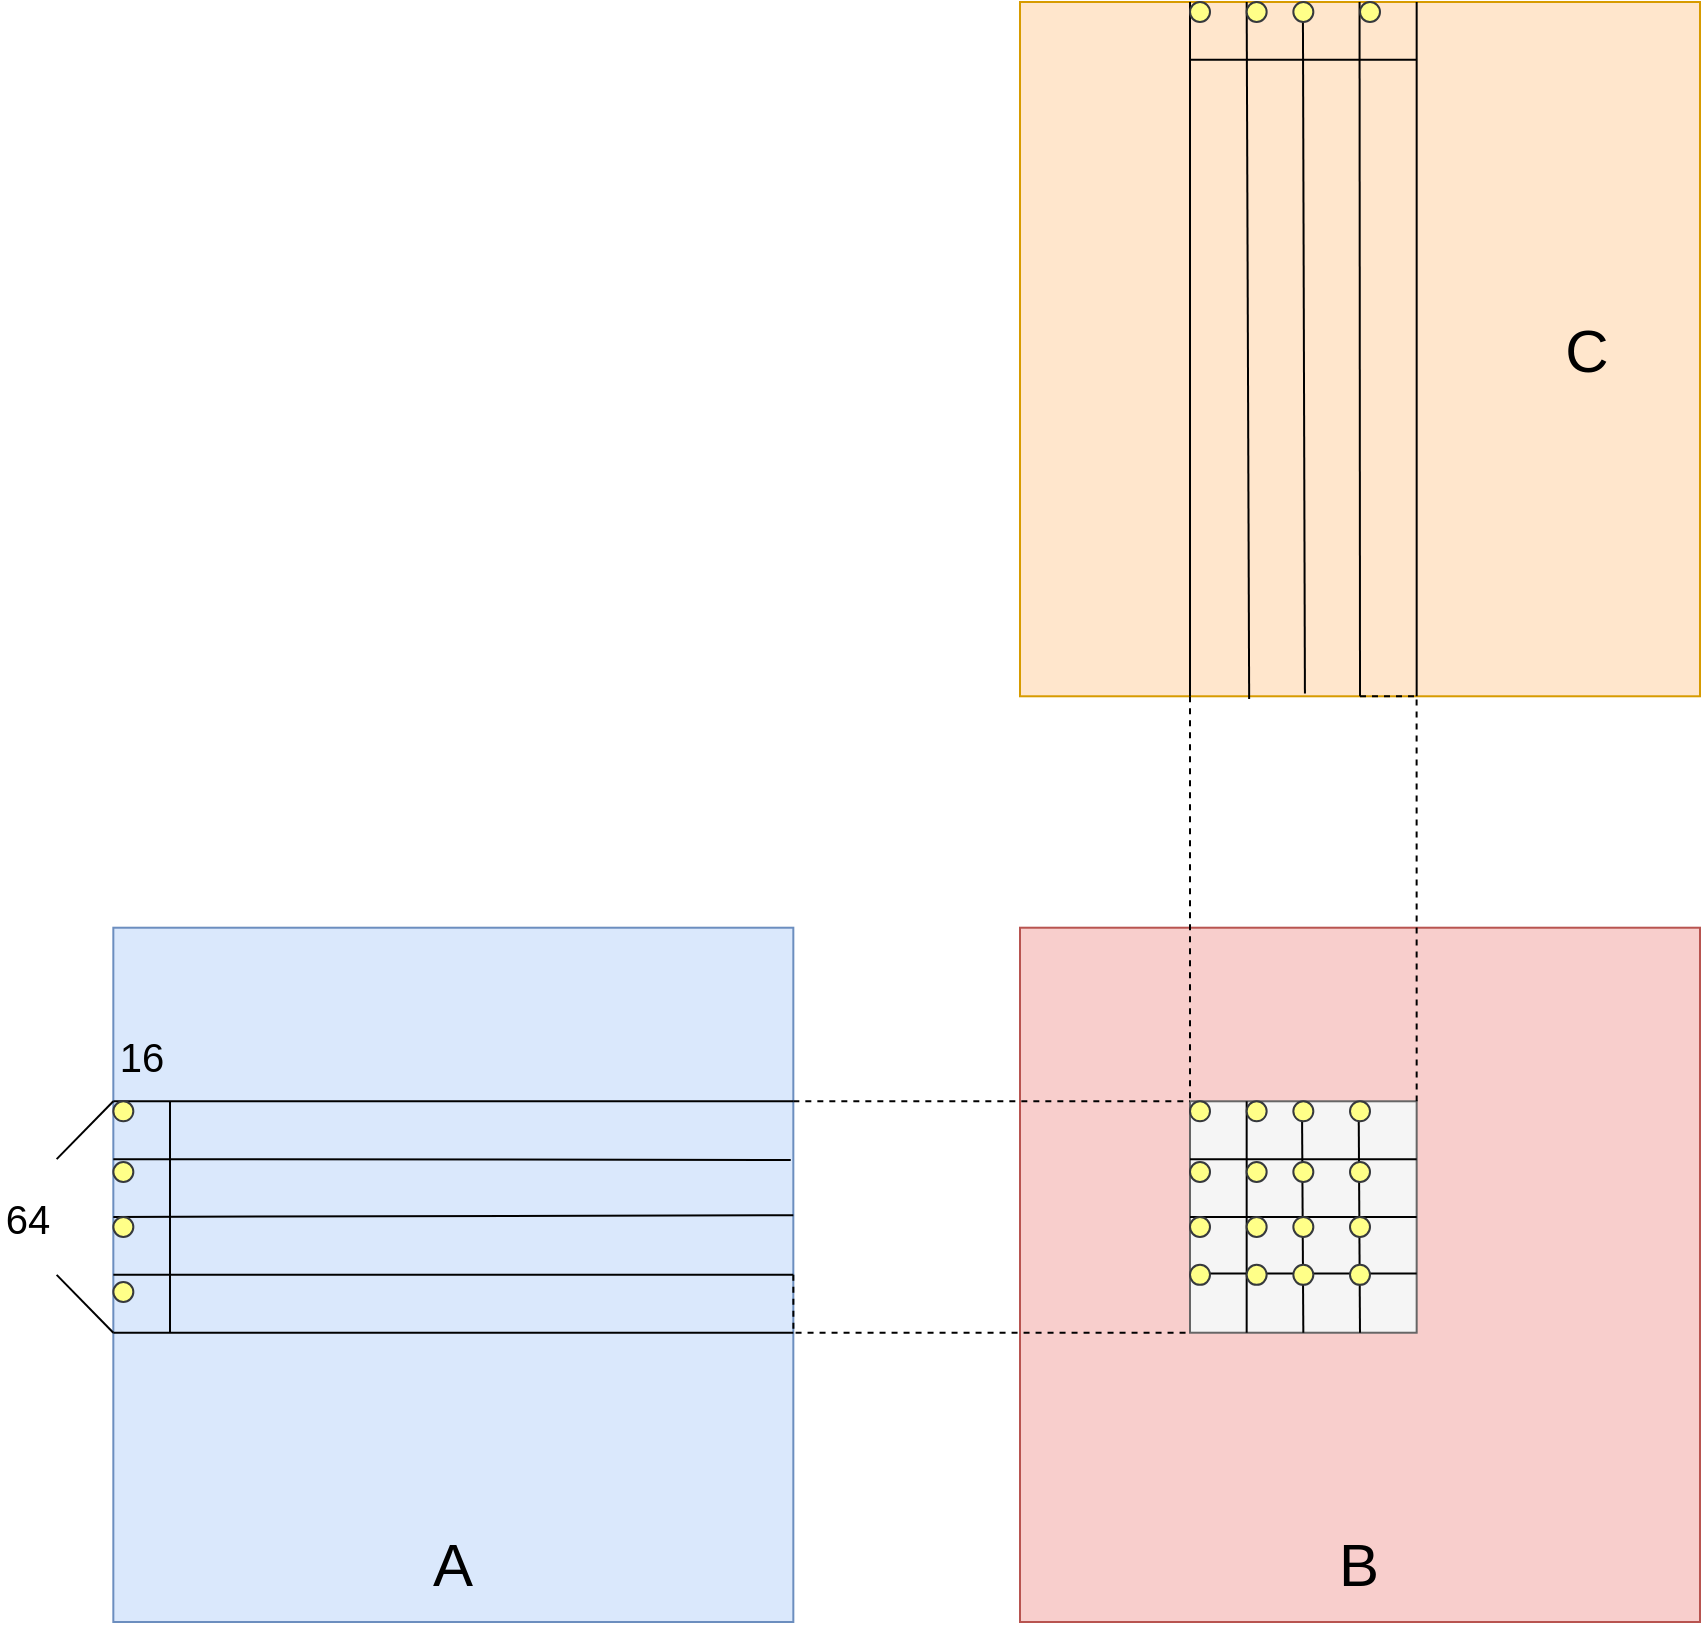 <mxfile version="14.7.6" type="github">
  <diagram id="VBPHkYSubdlRp1jTWTDs" name="Page-1">
    <mxGraphModel dx="1303" dy="727" grid="1" gridSize="10" guides="1" tooltips="1" connect="1" arrows="1" fold="1" page="1" pageScale="1" pageWidth="850" pageHeight="1100" math="0" shadow="0">
      <root>
        <mxCell id="0" />
        <mxCell id="1" parent="0" />
        <mxCell id="gzmTF04NYM72tHjsYCHT-49" value="" style="group" vertex="1" connectable="0" parent="1">
          <mxGeometry y="60" width="850.003" height="810" as="geometry" />
        </mxCell>
        <mxCell id="gzmTF04NYM72tHjsYCHT-2" value="" style="rounded=0;whiteSpace=wrap;html=1;fillColor=#f8cecc;strokeColor=#b85450;" vertex="1" parent="gzmTF04NYM72tHjsYCHT-49">
          <mxGeometry x="510.0" y="462.857" width="340" height="347.143" as="geometry" />
        </mxCell>
        <mxCell id="gzmTF04NYM72tHjsYCHT-4" value="" style="rounded=0;whiteSpace=wrap;html=1;fontSize=2;labelBorderColor=none;fillColor=#dae8fc;strokeColor=#6c8ebf;" vertex="1" parent="gzmTF04NYM72tHjsYCHT-49">
          <mxGeometry x="56.667" y="462.857" width="340" height="347.143" as="geometry" />
        </mxCell>
        <mxCell id="gzmTF04NYM72tHjsYCHT-9" value="" style="endArrow=none;html=1;exitX=1;exitY=0.25;exitDx=0;exitDy=0;entryX=0;entryY=0.25;entryDx=0;entryDy=0;" edge="1" parent="gzmTF04NYM72tHjsYCHT-49" source="gzmTF04NYM72tHjsYCHT-4" target="gzmTF04NYM72tHjsYCHT-4">
          <mxGeometry width="50" height="50" relative="1" as="geometry">
            <mxPoint x="850.0" y="954.643" as="sourcePoint" />
            <mxPoint x="651.667" y="752.143" as="targetPoint" />
          </mxGeometry>
        </mxCell>
        <mxCell id="gzmTF04NYM72tHjsYCHT-5" value="" style="rounded=0;whiteSpace=wrap;html=1;fillColor=#ffe6cc;strokeColor=#d79b00;" vertex="1" parent="gzmTF04NYM72tHjsYCHT-49">
          <mxGeometry x="510.0" width="340" height="347.143" as="geometry" />
        </mxCell>
        <mxCell id="gzmTF04NYM72tHjsYCHT-11" value="" style="endArrow=none;html=1;exitX=0.25;exitY=1;exitDx=0;exitDy=0;entryX=0.25;entryY=0;entryDx=0;entryDy=0;" edge="1" parent="gzmTF04NYM72tHjsYCHT-49" source="gzmTF04NYM72tHjsYCHT-5" target="gzmTF04NYM72tHjsYCHT-5">
          <mxGeometry width="50" height="50" relative="1" as="geometry">
            <mxPoint x="481.667" y="144.643" as="sourcePoint" />
            <mxPoint x="623.333" as="targetPoint" />
          </mxGeometry>
        </mxCell>
        <mxCell id="gzmTF04NYM72tHjsYCHT-12" value="" style="endArrow=none;html=1;exitX=0.25;exitY=1;exitDx=0;exitDy=0;entryX=0.25;entryY=0;entryDx=0;entryDy=0;" edge="1" parent="gzmTF04NYM72tHjsYCHT-49">
          <mxGeometry width="50" height="50" relative="1" as="geometry">
            <mxPoint x="708.333" y="347.143" as="sourcePoint" />
            <mxPoint x="708.333" as="targetPoint" />
          </mxGeometry>
        </mxCell>
        <mxCell id="gzmTF04NYM72tHjsYCHT-16" value="" style="rounded=0;whiteSpace=wrap;html=1;fillColor=#f5f5f5;strokeColor=#666666;fontColor=#333333;" vertex="1" parent="gzmTF04NYM72tHjsYCHT-49">
          <mxGeometry x="595" y="549.643" width="113.333" height="115.714" as="geometry" />
        </mxCell>
        <mxCell id="gzmTF04NYM72tHjsYCHT-19" style="edgeStyle=orthogonalEdgeStyle;rounded=0;orthogonalLoop=1;jettySize=auto;html=1;exitX=1;exitY=0.25;exitDx=0;exitDy=0;entryX=0;entryY=0;entryDx=0;entryDy=0;dashed=1;endArrow=none;endFill=0;" edge="1" parent="gzmTF04NYM72tHjsYCHT-49" source="gzmTF04NYM72tHjsYCHT-4" target="gzmTF04NYM72tHjsYCHT-16">
          <mxGeometry relative="1" as="geometry">
            <Array as="points">
              <mxPoint x="566.667" y="549.643" />
              <mxPoint x="566.667" y="549.643" />
            </Array>
          </mxGeometry>
        </mxCell>
        <mxCell id="gzmTF04NYM72tHjsYCHT-21" value="" style="endArrow=none;html=1;" edge="1" parent="gzmTF04NYM72tHjsYCHT-49">
          <mxGeometry width="50" height="50" relative="1" as="geometry">
            <mxPoint x="85" y="665.357" as="sourcePoint" />
            <mxPoint x="85" y="549.643" as="targetPoint" />
            <Array as="points">
              <mxPoint x="85" y="607.5" />
            </Array>
          </mxGeometry>
        </mxCell>
        <mxCell id="gzmTF04NYM72tHjsYCHT-22" value="" style="endArrow=none;html=1;" edge="1" parent="gzmTF04NYM72tHjsYCHT-49">
          <mxGeometry width="50" height="50" relative="1" as="geometry">
            <mxPoint x="56.667" y="578.571" as="sourcePoint" />
            <mxPoint x="85" y="578.571" as="targetPoint" />
            <Array as="points">
              <mxPoint x="85" y="578.571" />
              <mxPoint x="400" y="579" />
            </Array>
          </mxGeometry>
        </mxCell>
        <mxCell id="gzmTF04NYM72tHjsYCHT-23" value="" style="endArrow=none;html=1;strokeWidth=1;entryX=1;entryY=0.414;entryDx=0;entryDy=0;entryPerimeter=0;" edge="1" parent="gzmTF04NYM72tHjsYCHT-49" target="gzmTF04NYM72tHjsYCHT-4">
          <mxGeometry width="50" height="50" relative="1" as="geometry">
            <mxPoint x="56.667" y="607.5" as="sourcePoint" />
            <mxPoint x="85" y="607.5" as="targetPoint" />
          </mxGeometry>
        </mxCell>
        <mxCell id="gzmTF04NYM72tHjsYCHT-24" value="" style="endArrow=none;html=1;entryX=1;entryY=0.5;entryDx=0;entryDy=0;" edge="1" parent="gzmTF04NYM72tHjsYCHT-49" target="gzmTF04NYM72tHjsYCHT-4">
          <mxGeometry width="50" height="50" relative="1" as="geometry">
            <mxPoint x="56.667" y="636.429" as="sourcePoint" />
            <mxPoint x="85" y="636.429" as="targetPoint" />
          </mxGeometry>
        </mxCell>
        <mxCell id="gzmTF04NYM72tHjsYCHT-25" value="&lt;font style=&quot;font-size: 20px;&quot;&gt;16&lt;/font&gt;" style="text;html=1;strokeColor=none;fillColor=none;align=center;verticalAlign=middle;whiteSpace=wrap;rounded=0;fontSize=20;" vertex="1" parent="gzmTF04NYM72tHjsYCHT-49">
          <mxGeometry x="56.667" y="526.506" width="28.333" as="geometry" />
        </mxCell>
        <mxCell id="gzmTF04NYM72tHjsYCHT-27" value="&lt;font style=&quot;font-size: 20px;&quot;&gt;64&lt;/font&gt;" style="text;html=1;strokeColor=none;fillColor=none;align=center;verticalAlign=middle;whiteSpace=wrap;rounded=0;fontSize=20;" vertex="1" parent="gzmTF04NYM72tHjsYCHT-49">
          <mxGeometry y="607.5" width="28.333" as="geometry" />
        </mxCell>
        <mxCell id="gzmTF04NYM72tHjsYCHT-29" value="" style="group" vertex="1" connectable="0" parent="gzmTF04NYM72tHjsYCHT-49">
          <mxGeometry x="56.667" y="665.357" width="340" as="geometry" />
        </mxCell>
        <mxCell id="gzmTF04NYM72tHjsYCHT-30" value="" style="group" vertex="1" connectable="0" parent="gzmTF04NYM72tHjsYCHT-29">
          <mxGeometry width="340" as="geometry" />
        </mxCell>
        <mxCell id="gzmTF04NYM72tHjsYCHT-10" value="" style="endArrow=none;html=1;exitX=1;exitY=0.25;exitDx=0;exitDy=0;entryX=0;entryY=0.25;entryDx=0;entryDy=0;" edge="1" parent="gzmTF04NYM72tHjsYCHT-30">
          <mxGeometry width="50" height="50" relative="1" as="geometry">
            <mxPoint x="340" as="sourcePoint" />
            <mxPoint as="targetPoint" />
          </mxGeometry>
        </mxCell>
        <mxCell id="gzmTF04NYM72tHjsYCHT-20" style="edgeStyle=orthogonalEdgeStyle;rounded=0;orthogonalLoop=1;jettySize=auto;html=1;exitX=1;exitY=0.5;exitDx=0;exitDy=0;entryX=0;entryY=1;entryDx=0;entryDy=0;dashed=1;endArrow=none;endFill=0;" edge="1" parent="gzmTF04NYM72tHjsYCHT-49" source="gzmTF04NYM72tHjsYCHT-4" target="gzmTF04NYM72tHjsYCHT-16">
          <mxGeometry relative="1" as="geometry">
            <Array as="points">
              <mxPoint x="396.667" y="665.357" />
              <mxPoint x="595" y="665.357" />
            </Array>
          </mxGeometry>
        </mxCell>
        <mxCell id="gzmTF04NYM72tHjsYCHT-32" value="" style="endArrow=none;html=1;strokeWidth=1;fontSize=2;entryX=1;entryY=0.25;entryDx=0;entryDy=0;exitX=0;exitY=0.25;exitDx=0;exitDy=0;" edge="1" parent="gzmTF04NYM72tHjsYCHT-49" source="gzmTF04NYM72tHjsYCHT-16" target="gzmTF04NYM72tHjsYCHT-16">
          <mxGeometry width="50" height="50" relative="1" as="geometry">
            <mxPoint x="595" y="593.036" as="sourcePoint" />
            <mxPoint x="736.667" y="448.393" as="targetPoint" />
          </mxGeometry>
        </mxCell>
        <mxCell id="gzmTF04NYM72tHjsYCHT-33" value="" style="endArrow=none;html=1;strokeWidth=1;fontSize=2;entryX=1;entryY=0.5;entryDx=0;entryDy=0;" edge="1" parent="gzmTF04NYM72tHjsYCHT-49" target="gzmTF04NYM72tHjsYCHT-16">
          <mxGeometry width="50" height="50" relative="1" as="geometry">
            <mxPoint x="595" y="607.5" as="sourcePoint" />
            <mxPoint x="736.667" y="462.857" as="targetPoint" />
          </mxGeometry>
        </mxCell>
        <mxCell id="gzmTF04NYM72tHjsYCHT-34" value="" style="endArrow=none;html=1;strokeWidth=1;fontSize=2;entryX=1;entryY=0.25;entryDx=0;entryDy=0;exitX=0;exitY=0.25;exitDx=0;exitDy=0;" edge="1" parent="gzmTF04NYM72tHjsYCHT-49">
          <mxGeometry width="50" height="50" relative="1" as="geometry">
            <mxPoint x="595" y="635.734" as="sourcePoint" />
            <mxPoint x="708.333" y="635.734" as="targetPoint" />
          </mxGeometry>
        </mxCell>
        <mxCell id="gzmTF04NYM72tHjsYCHT-35" value="" style="endArrow=none;html=1;fontSize=2;strokeWidth=1;exitX=0.25;exitY=1;exitDx=0;exitDy=0;" edge="1" parent="gzmTF04NYM72tHjsYCHT-49" source="gzmTF04NYM72tHjsYCHT-16">
          <mxGeometry width="50" height="50" relative="1" as="geometry">
            <mxPoint x="481.667" y="694.286" as="sourcePoint" />
            <mxPoint x="623.333" y="549.643" as="targetPoint" />
          </mxGeometry>
        </mxCell>
        <mxCell id="gzmTF04NYM72tHjsYCHT-36" value="" style="endArrow=none;html=1;fontSize=2;strokeWidth=1;exitX=0.5;exitY=1;exitDx=0;exitDy=0;" edge="1" parent="gzmTF04NYM72tHjsYCHT-49" source="gzmTF04NYM72tHjsYCHT-16">
          <mxGeometry width="50" height="50" relative="1" as="geometry">
            <mxPoint x="650.987" y="665.357" as="sourcePoint" />
            <mxPoint x="650.987" y="549.643" as="targetPoint" />
          </mxGeometry>
        </mxCell>
        <mxCell id="gzmTF04NYM72tHjsYCHT-37" value="" style="endArrow=none;html=1;fontSize=2;strokeWidth=1;exitX=0.75;exitY=1;exitDx=0;exitDy=0;" edge="1" parent="gzmTF04NYM72tHjsYCHT-49" source="gzmTF04NYM72tHjsYCHT-16">
          <mxGeometry width="50" height="50" relative="1" as="geometry">
            <mxPoint x="679.32" y="665.357" as="sourcePoint" />
            <mxPoint x="679.32" y="549.643" as="targetPoint" />
          </mxGeometry>
        </mxCell>
        <mxCell id="gzmTF04NYM72tHjsYCHT-38" value="&lt;font style=&quot;font-size: 30px&quot;&gt;A&lt;/font&gt;" style="text;html=1;strokeColor=none;fillColor=none;align=center;verticalAlign=middle;whiteSpace=wrap;rounded=0;fontSize=2;" vertex="1" parent="gzmTF04NYM72tHjsYCHT-49">
          <mxGeometry x="170" y="752.143" width="113.333" height="57.857" as="geometry" />
        </mxCell>
        <mxCell id="gzmTF04NYM72tHjsYCHT-41" value="" style="endArrow=none;html=1;fontSize=2;strokeWidth=1;" edge="1" parent="gzmTF04NYM72tHjsYCHT-49">
          <mxGeometry width="50" height="50" relative="1" as="geometry">
            <mxPoint x="28.333" y="578.571" as="sourcePoint" />
            <mxPoint x="56.667" y="549.643" as="targetPoint" />
          </mxGeometry>
        </mxCell>
        <mxCell id="gzmTF04NYM72tHjsYCHT-42" value="" style="endArrow=none;html=1;fontSize=2;strokeWidth=1;" edge="1" parent="gzmTF04NYM72tHjsYCHT-49">
          <mxGeometry width="50" height="50" relative="1" as="geometry">
            <mxPoint x="28.333" y="636.429" as="sourcePoint" />
            <mxPoint x="56.667" y="665.357" as="targetPoint" />
          </mxGeometry>
        </mxCell>
        <mxCell id="gzmTF04NYM72tHjsYCHT-44" value="" style="endArrow=none;html=1;fontSize=2;strokeWidth=1;" edge="1" parent="gzmTF04NYM72tHjsYCHT-49">
          <mxGeometry width="50" height="50" relative="1" as="geometry">
            <mxPoint x="595" y="28.929" as="sourcePoint" />
            <mxPoint x="708.333" y="28.929" as="targetPoint" />
          </mxGeometry>
        </mxCell>
        <mxCell id="gzmTF04NYM72tHjsYCHT-45" value="" style="endArrow=none;html=1;fontSize=2;strokeWidth=1;exitX=0.337;exitY=1.004;exitDx=0;exitDy=0;exitPerimeter=0;" edge="1" parent="gzmTF04NYM72tHjsYCHT-49" source="gzmTF04NYM72tHjsYCHT-5">
          <mxGeometry width="50" height="50" relative="1" as="geometry">
            <mxPoint x="623.333" y="324" as="sourcePoint" />
            <mxPoint x="623.333" as="targetPoint" />
          </mxGeometry>
        </mxCell>
        <mxCell id="gzmTF04NYM72tHjsYCHT-46" value="" style="endArrow=none;html=1;fontSize=2;strokeWidth=1;exitX=0.419;exitY=0.996;exitDx=0;exitDy=0;exitPerimeter=0;" edge="1" parent="gzmTF04NYM72tHjsYCHT-49" source="gzmTF04NYM72tHjsYCHT-5">
          <mxGeometry width="50" height="50" relative="1" as="geometry">
            <mxPoint x="651.667" y="350.325" as="sourcePoint" />
            <mxPoint x="651.44" as="targetPoint" />
          </mxGeometry>
        </mxCell>
        <mxCell id="gzmTF04NYM72tHjsYCHT-47" value="" style="endArrow=none;html=1;fontSize=2;strokeWidth=1;exitX=0.5;exitY=1;exitDx=0;exitDy=0;" edge="1" parent="gzmTF04NYM72tHjsYCHT-49" source="gzmTF04NYM72tHjsYCHT-5">
          <mxGeometry width="50" height="50" relative="1" as="geometry">
            <mxPoint x="679.773" y="28.929" as="sourcePoint" />
            <mxPoint x="679.773" as="targetPoint" />
          </mxGeometry>
        </mxCell>
        <mxCell id="gzmTF04NYM72tHjsYCHT-17" style="edgeStyle=orthogonalEdgeStyle;rounded=0;orthogonalLoop=1;jettySize=auto;html=1;exitX=0.25;exitY=1;exitDx=0;exitDy=0;entryX=0;entryY=0;entryDx=0;entryDy=0;dashed=1;endArrow=none;endFill=0;" edge="1" parent="gzmTF04NYM72tHjsYCHT-49" source="gzmTF04NYM72tHjsYCHT-5" target="gzmTF04NYM72tHjsYCHT-16">
          <mxGeometry relative="1" as="geometry" />
        </mxCell>
        <mxCell id="gzmTF04NYM72tHjsYCHT-18" style="edgeStyle=orthogonalEdgeStyle;rounded=0;orthogonalLoop=1;jettySize=auto;html=1;exitX=0.5;exitY=1;exitDx=0;exitDy=0;entryX=1;entryY=0;entryDx=0;entryDy=0;dashed=1;endArrow=none;endFill=0;" edge="1" parent="gzmTF04NYM72tHjsYCHT-49" source="gzmTF04NYM72tHjsYCHT-5" target="gzmTF04NYM72tHjsYCHT-16">
          <mxGeometry relative="1" as="geometry">
            <Array as="points">
              <mxPoint x="708.333" y="347.143" />
            </Array>
          </mxGeometry>
        </mxCell>
        <mxCell id="gzmTF04NYM72tHjsYCHT-57" value="" style="ellipse;whiteSpace=wrap;html=1;aspect=fixed;fontSize=2;fillColor=#ffff88;strokeColor=#36393d;" vertex="1" parent="gzmTF04NYM72tHjsYCHT-49">
          <mxGeometry x="56.67" y="580" width="10" height="10" as="geometry" />
        </mxCell>
        <mxCell id="gzmTF04NYM72tHjsYCHT-58" value="" style="ellipse;whiteSpace=wrap;html=1;aspect=fixed;fontSize=2;fillColor=#ffff88;strokeColor=#36393d;" vertex="1" parent="gzmTF04NYM72tHjsYCHT-49">
          <mxGeometry x="56.67" y="607.5" width="10" height="10" as="geometry" />
        </mxCell>
        <mxCell id="gzmTF04NYM72tHjsYCHT-59" value="" style="ellipse;whiteSpace=wrap;html=1;aspect=fixed;fontSize=2;fillColor=#ffff88;strokeColor=#36393d;" vertex="1" parent="gzmTF04NYM72tHjsYCHT-49">
          <mxGeometry x="56.67" y="640" width="10" height="10" as="geometry" />
        </mxCell>
        <mxCell id="gzmTF04NYM72tHjsYCHT-60" value="" style="ellipse;whiteSpace=wrap;html=1;aspect=fixed;fontSize=2;fillColor=#ffff88;strokeColor=#36393d;" vertex="1" parent="gzmTF04NYM72tHjsYCHT-49">
          <mxGeometry x="56.67" y="549.64" width="10" height="10" as="geometry" />
        </mxCell>
        <mxCell id="gzmTF04NYM72tHjsYCHT-61" value="" style="ellipse;whiteSpace=wrap;html=1;aspect=fixed;fontSize=2;fillColor=#ffff88;strokeColor=#36393d;" vertex="1" parent="gzmTF04NYM72tHjsYCHT-49">
          <mxGeometry x="595" y="549.64" width="10" height="10" as="geometry" />
        </mxCell>
        <mxCell id="gzmTF04NYM72tHjsYCHT-63" value="" style="ellipse;whiteSpace=wrap;html=1;aspect=fixed;fontSize=2;fillColor=#ffff88;strokeColor=#36393d;" vertex="1" parent="gzmTF04NYM72tHjsYCHT-49">
          <mxGeometry x="623.33" y="549.64" width="10" height="10" as="geometry" />
        </mxCell>
        <mxCell id="gzmTF04NYM72tHjsYCHT-64" value="" style="ellipse;whiteSpace=wrap;html=1;aspect=fixed;fontSize=2;fillColor=#ffff88;strokeColor=#36393d;" vertex="1" parent="gzmTF04NYM72tHjsYCHT-49">
          <mxGeometry x="646.67" y="549.64" width="10" height="10" as="geometry" />
        </mxCell>
        <mxCell id="gzmTF04NYM72tHjsYCHT-65" value="" style="ellipse;whiteSpace=wrap;html=1;aspect=fixed;fontSize=2;fillColor=#ffff88;strokeColor=#36393d;" vertex="1" parent="gzmTF04NYM72tHjsYCHT-49">
          <mxGeometry x="675" y="549.64" width="10" height="10" as="geometry" />
        </mxCell>
        <mxCell id="gzmTF04NYM72tHjsYCHT-67" value="" style="ellipse;whiteSpace=wrap;html=1;aspect=fixed;fontSize=2;fillColor=#ffff88;strokeColor=#36393d;" vertex="1" parent="gzmTF04NYM72tHjsYCHT-49">
          <mxGeometry x="595" y="580" width="10" height="10" as="geometry" />
        </mxCell>
        <mxCell id="gzmTF04NYM72tHjsYCHT-68" value="" style="ellipse;whiteSpace=wrap;html=1;aspect=fixed;fontSize=2;fillColor=#ffff88;strokeColor=#36393d;" vertex="1" parent="gzmTF04NYM72tHjsYCHT-49">
          <mxGeometry x="623.33" y="580" width="10" height="10" as="geometry" />
        </mxCell>
        <mxCell id="gzmTF04NYM72tHjsYCHT-69" value="" style="ellipse;whiteSpace=wrap;html=1;aspect=fixed;fontSize=2;fillColor=#ffff88;strokeColor=#36393d;" vertex="1" parent="gzmTF04NYM72tHjsYCHT-49">
          <mxGeometry x="623.33" y="607.5" width="10" height="10" as="geometry" />
        </mxCell>
        <mxCell id="gzmTF04NYM72tHjsYCHT-70" value="" style="ellipse;whiteSpace=wrap;html=1;aspect=fixed;fontSize=2;fillColor=#ffff88;strokeColor=#36393d;" vertex="1" parent="gzmTF04NYM72tHjsYCHT-49">
          <mxGeometry x="623.33" y="631.43" width="10" height="10" as="geometry" />
        </mxCell>
        <mxCell id="gzmTF04NYM72tHjsYCHT-123" value="" style="ellipse;whiteSpace=wrap;html=1;aspect=fixed;fontSize=2;fillColor=#ffff88;strokeColor=#36393d;" vertex="1" parent="gzmTF04NYM72tHjsYCHT-49">
          <mxGeometry x="595" y="607.5" width="10" height="10" as="geometry" />
        </mxCell>
        <mxCell id="gzmTF04NYM72tHjsYCHT-124" value="" style="ellipse;whiteSpace=wrap;html=1;aspect=fixed;fontSize=2;fillColor=#ffff88;strokeColor=#36393d;" vertex="1" parent="gzmTF04NYM72tHjsYCHT-49">
          <mxGeometry x="595" y="631.43" width="10" height="10" as="geometry" />
        </mxCell>
        <mxCell id="gzmTF04NYM72tHjsYCHT-125" value="" style="ellipse;whiteSpace=wrap;html=1;aspect=fixed;fontSize=2;fillColor=#ffff88;strokeColor=#36393d;" vertex="1" parent="gzmTF04NYM72tHjsYCHT-49">
          <mxGeometry x="646.67" y="580" width="10" height="10" as="geometry" />
        </mxCell>
        <mxCell id="gzmTF04NYM72tHjsYCHT-126" value="" style="ellipse;whiteSpace=wrap;html=1;aspect=fixed;fontSize=2;fillColor=#ffff88;strokeColor=#36393d;" vertex="1" parent="gzmTF04NYM72tHjsYCHT-49">
          <mxGeometry x="646.67" y="607.5" width="10" height="10" as="geometry" />
        </mxCell>
        <mxCell id="gzmTF04NYM72tHjsYCHT-127" value="" style="ellipse;whiteSpace=wrap;html=1;aspect=fixed;fontSize=2;fillColor=#ffff88;strokeColor=#36393d;" vertex="1" parent="gzmTF04NYM72tHjsYCHT-49">
          <mxGeometry x="646.67" y="631.43" width="10" height="10" as="geometry" />
        </mxCell>
        <mxCell id="gzmTF04NYM72tHjsYCHT-128" value="" style="ellipse;whiteSpace=wrap;html=1;aspect=fixed;fontSize=2;fillColor=#ffff88;strokeColor=#36393d;" vertex="1" parent="gzmTF04NYM72tHjsYCHT-49">
          <mxGeometry x="675" y="580" width="10" height="10" as="geometry" />
        </mxCell>
        <mxCell id="gzmTF04NYM72tHjsYCHT-129" value="" style="ellipse;whiteSpace=wrap;html=1;aspect=fixed;fontSize=2;fillColor=#ffff88;strokeColor=#36393d;" vertex="1" parent="gzmTF04NYM72tHjsYCHT-49">
          <mxGeometry x="675" y="607.5" width="10" height="10" as="geometry" />
        </mxCell>
        <mxCell id="gzmTF04NYM72tHjsYCHT-130" value="" style="ellipse;whiteSpace=wrap;html=1;aspect=fixed;fontSize=2;fillColor=#ffff88;strokeColor=#36393d;" vertex="1" parent="gzmTF04NYM72tHjsYCHT-49">
          <mxGeometry x="675" y="631.43" width="10" height="10" as="geometry" />
        </mxCell>
        <mxCell id="gzmTF04NYM72tHjsYCHT-131" value="" style="ellipse;whiteSpace=wrap;html=1;aspect=fixed;fontSize=2;fillColor=#ffff88;strokeColor=#36393d;" vertex="1" parent="gzmTF04NYM72tHjsYCHT-49">
          <mxGeometry x="595" width="10" height="10" as="geometry" />
        </mxCell>
        <mxCell id="gzmTF04NYM72tHjsYCHT-132" value="" style="ellipse;whiteSpace=wrap;html=1;aspect=fixed;fontSize=2;fillColor=#ffff88;strokeColor=#36393d;" vertex="1" parent="gzmTF04NYM72tHjsYCHT-49">
          <mxGeometry x="623.33" width="10" height="10" as="geometry" />
        </mxCell>
        <mxCell id="gzmTF04NYM72tHjsYCHT-133" value="" style="ellipse;whiteSpace=wrap;html=1;aspect=fixed;fontSize=2;fillColor=#ffff88;strokeColor=#36393d;" vertex="1" parent="gzmTF04NYM72tHjsYCHT-49">
          <mxGeometry x="646.67" width="10" height="10" as="geometry" />
        </mxCell>
        <mxCell id="gzmTF04NYM72tHjsYCHT-135" value="&lt;span style=&quot;font-size: 30px&quot;&gt;B&lt;/span&gt;" style="text;html=1;strokeColor=none;fillColor=none;align=center;verticalAlign=middle;whiteSpace=wrap;rounded=0;fontSize=2;" vertex="1" parent="gzmTF04NYM72tHjsYCHT-49">
          <mxGeometry x="623.33" y="752.143" width="113.333" height="57.857" as="geometry" />
        </mxCell>
        <mxCell id="gzmTF04NYM72tHjsYCHT-136" value="&lt;span style=&quot;font-size: 30px&quot;&gt;C&lt;/span&gt;" style="text;html=1;strokeColor=none;fillColor=none;align=center;verticalAlign=middle;whiteSpace=wrap;rounded=0;fontSize=2;" vertex="1" parent="gzmTF04NYM72tHjsYCHT-49">
          <mxGeometry x="736.67" y="144.643" width="113.333" height="57.857" as="geometry" />
        </mxCell>
        <mxCell id="gzmTF04NYM72tHjsYCHT-134" value="" style="ellipse;whiteSpace=wrap;html=1;aspect=fixed;fontSize=2;fillColor=#ffff88;strokeColor=#36393d;" vertex="1" parent="1">
          <mxGeometry x="680" y="60" width="10" height="10" as="geometry" />
        </mxCell>
      </root>
    </mxGraphModel>
  </diagram>
</mxfile>
